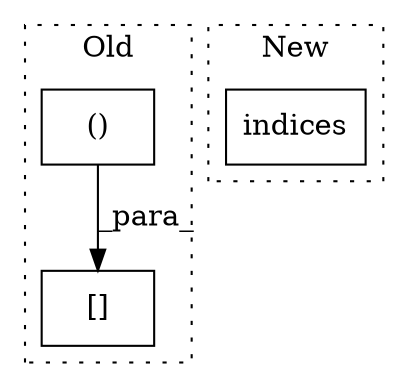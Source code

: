 digraph G {
subgraph cluster0 {
1 [label="[]" a="2" s="311,377" l="17,2" shape="box"];
3 [label="()" a="106" s="328" l="49" shape="box"];
label = "Old";
style="dotted";
}
subgraph cluster1 {
2 [label="indices" a="32" s="255,271" l="8,1" shape="box"];
label = "New";
style="dotted";
}
3 -> 1 [label="_para_"];
}